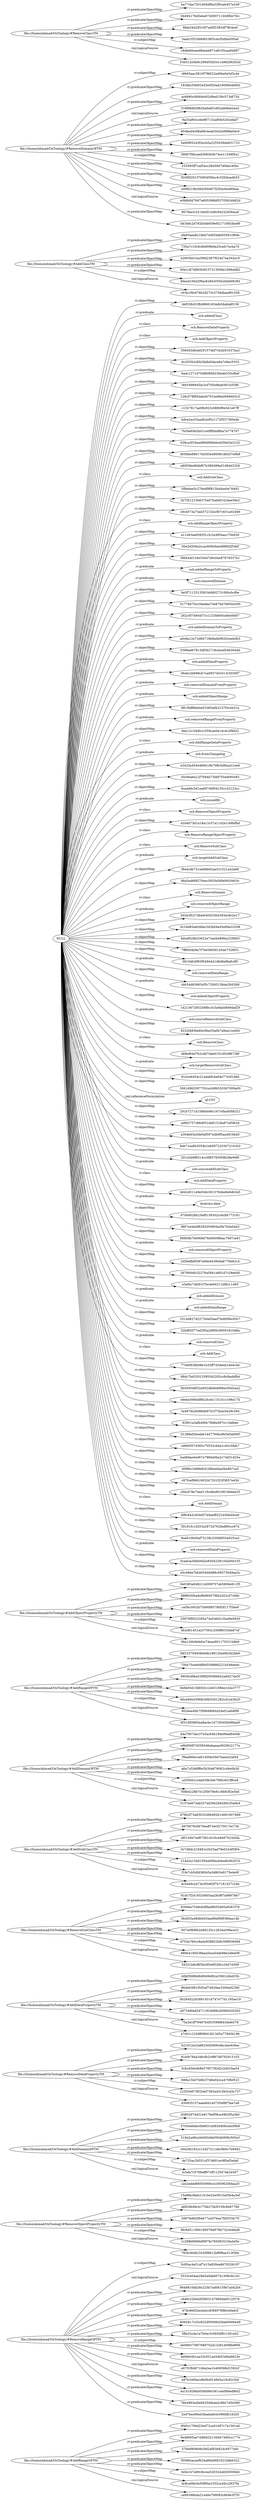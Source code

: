 digraph ar2dtool_diagram { 
rankdir=LR;
size="1501"
	"file:///home/ahmad/OnToology/#AddRangeOPTM" -> "9f45c1706d23ed72ca01d97c7a1581a0" [ label = "rr:predicateObjectMap" ];
	"file:///home/ahmad/OnToology/#AddRangeOPTM" -> "8e48065ae7d4feb2213d4b74d0cc1774" [ label = "rr:predicateObjectMap" ];
	"file:///home/ahmad/OnToology/#AddRangeOPTM" -> "57bfaf808b8e3fd2af93b824c8477a6c" [ label = "rr:predicateObjectMap" ];
	"file:///home/ahmad/OnToology/#AddRangeOPTM" -> "f0589cacaef624a88a0681021b8b0322" [ label = "rr:predicateObjectMap" ];
	"file:///home/ahmad/OnToology/#AddRangeOPTM" -> "3e0e1b7a90c8ccee520342af260508dd" [ label = "rr:predicateObjectMap" ];
	"file:///home/ahmad/OnToology/#AddRangeOPTM" -> "dc8ca0bb3e50f60a1032ca3dcc2937fa" [ label = "rr:subjectMap" ];
	"file:///home/ahmad/OnToology/#AddRangeOPTM" -> "ca99396bda21e46e709093c669e3f7f3" [ label = "rml:logicalSource" ];
	"file:///home/ahmad/OnToology/#RemoveRangeOPTM" -> "5c95ac4a51af7e15a830ea8d76326197" [ label = "rr:subjectMap" ];
	"file:///home/ahmad/OnToology/#RemoveRangeOPTM" -> "3533ce04ae28e5a0ab60741308c9c1d1" [ label = "rml:logicalSource" ];
	"file:///home/ahmad/OnToology/#RemoveRangeOPTM" -> "9849810db26c225b7ad0b159b7a042b4" [ label = "rr:predicateObjectMap" ];
	"file:///home/ahmad/OnToology/#RemoveRangeOPTM" -> "c648c22b0a5f3803147669da0012f376" [ label = "rr:predicateObjectMap" ];
	"file:///home/ahmad/OnToology/#RemoveRangeOPTM" -> "478c8692becbdcc83f4979f8b44fa6cf" [ label = "rr:predicateObjectMap" ];
	"file:///home/ahmad/OnToology/#RemoveRangeOPTM" -> "6092817c25c832d9506643bab0906e49" [ label = "rr:predicateObjectMap" ];
	"file:///home/ahmad/OnToology/#RemoveRangeOPTM" -> "5ffa32cda1a7b0ac3c0b54f6c1281eb2" [ label = "rr:predicateObjectMap" ];
	"file:///home/ahmad/OnToology/#RemoveRangeOPTM" -> "eb089373f07689752d13281d09fbd906" [ label = "rr:subjectMap" ];
	"file:///home/ahmad/OnToology/#RemoveRangeOPTM" -> "4ef46e5b1aa33c031ae5db53d6a8823e" [ label = "rr:predicateObjectMap" ];
	"file:///home/ahmad/OnToology/#RemoveRangeOPTM" -> "e67f1f84871b6a2ea1b406566d1592cf" [ label = "rr:predicateObjectMap" ];
	"file:///home/ahmad/OnToology/#RemoveRangeOPTM" -> "a97b340becdfe0b4f148d3a18c82c5ef" [ label = "rml:logicalSource" ];
	"file:///home/ahmad/OnToology/#RemoveRangeOPTM" -> "4a101839bb058d984361ceb089edf6d2" [ label = "rr:predicateObjectMap" ];
	"file:///home/ahmad/OnToology/#RemoveRangeOPTM" -> "78b4983e4fe943549a4e2c86c7d5d580" [ label = "rr:predicateObjectMap" ];
	"file:///home/ahmad/OnToology/#RemoveRangeOPTM" -> "2e47bec66ed3faabafe3e396bfb1d320" [ label = "rr:predicateObjectMap" ];
	"file:///home/ahmad/OnToology/#RemoveObjectPropertyTM" -> "15e88e38ab2141be32e5915a05b4a3ef" [ label = "rr:predicateObjectMap" ];
	"file:///home/ahmad/OnToology/#RemoveObjectPropertyTM" -> "a8928b9fe3c77bb27fa5f159c6b8779d" [ label = "rr:predicateObjectMap" ];
	"file:///home/ahmad/OnToology/#RemoveObjectPropertyTM" -> "3d67fe8d2fbda77a2d7baa7fd5534c70" [ label = "rr:predicateObjectMap" ];
	"file:///home/ahmad/OnToology/#RemoveObjectPropertyTM" -> "8fc8d5119b0180078d978b732c64fed6" [ label = "rr:predicateObjectMap" ];
	"file:///home/ahmad/OnToology/#RemoveObjectPropertyTM" -> "1c298bf066b9997fa78509251f4a4d5e" [ label = "rr:subjectMap" ];
	"file:///home/ahmad/OnToology/#RemoveObjectPropertyTM" -> "765b36d823430f8812bf9f9ae313f36e" [ label = "rml:logicalSource" ];
	"file:///home/ahmad/OnToology/#AddDomainDPTM" -> "d3802674431e9176ef58ce49b3f5a3b0" [ label = "rr:predicateObjectMap" ];
	"file:///home/ahmad/OnToology/#AddDomainDPTM" -> "5705ed9a6c0b6631dd926d06cedcf9b8" [ label = "rr:predicateObjectMap" ];
	"file:///home/ahmad/OnToology/#AddDomainDPTM" -> "319a2a48ca5d492efa0564b908c505e3" [ label = "rr:predicateObjectMap" ];
	"file:///home/ahmad/OnToology/#AddDomainDPTM" -> "c6420b192cc12d27211dec9b6c7b8462" [ label = "rr:predicateObjectMap" ];
	"file:///home/ahmad/OnToology/#AddDomainDPTM" -> "4e725ac2b551cf37d601ec9f0af3edaf" [ label = "rr:predicateObjectMap" ];
	"file:///home/ahmad/OnToology/#AddDomainDPTM" -> "b3afa7c5768aff97cff112547eb24567" [ label = "rr:subjectMap" ];
	"file:///home/ahmad/OnToology/#AddDomainDPTM" -> "c2a2eddd88505906ce1fd59620bfaa20" [ label = "rml:logicalSource" ];
	"file:///home/ahmad/OnToology/#RemoveDataPropertyTM" -> "b21012a32af623ef2069cdbc4ae4c9ea" [ label = "rr:predicateObjectMap" ];
	"file:///home/ahmad/OnToology/#RemoveDataPropertyTM" -> "81ef478da346cfb2c9f67d8792915103" [ label = "rr:predicateObjectMap" ];
	"file:///home/ahmad/OnToology/#RemoveDataPropertyTM" -> "3cbc45de4b8e578573fcd2c2dd1faa54" [ label = "rr:predicateObjectMap" ];
	"file:///home/ahmad/OnToology/#RemoveDataPropertyTM" -> "688a15b07b6fc3748e042ca470fbf523" [ label = "rr:predicateObjectMap" ];
	"file:///home/ahmad/OnToology/#RemoveDataPropertyTM" -> "21053e87381b4d7363a4310b5cd3c737" [ label = "rr:subjectMap" ];
	"file:///home/ahmad/OnToology/#RemoveDataPropertyTM" -> "d30935157aaeb6d1e07354f6f7faa7a8" [ label = "rml:logicalSource" ];
	"file:///home/ahmad/OnToology/#AddDataPropertyTM" -> "ddbf3fd86d6df406d82a33fd1cbbd33b" [ label = "rr:predicateObjectMap" ];
	"file:///home/ahmad/OnToology/#AddDataPropertyTM" -> "86db83f61f505af74929ae3300e82390" [ label = "rr:predicateObjectMap" ];
	"file:///home/ahmad/OnToology/#AddDataPropertyTM" -> "0b26402263891451d747e77d1195ae19" [ label = "rr:predicateObjectMap" ];
	"file:///home/ahmad/OnToology/#AddDataPropertyTM" -> "e9734fbbd54711924686cd5966200263" [ label = "rr:predicateObjectMap" ];
	"file:///home/ahmad/OnToology/#AddDataPropertyTM" -> "75a3d1ff79497b4f53596f843defe578" [ label = "rr:subjectMap" ];
	"file:///home/ahmad/OnToology/#AddDataPropertyTM" -> "a7c61c123df698d1fd13d5a77845b196" [ label = "rml:logicalSource" ];
	"file:///home/ahmad/OnToology/#RemoveSubClassTM" -> "910c7f2416520605aa28cf87a9997867" [ label = "rr:predicateObjectMap" ];
	"file:///home/ahmad/OnToology/#RemoveSubClassTM" -> "9309ee7548c64f9ad8655d05a9381f76" [ label = "rr:predicateObjectMap" ];
	"file:///home/ahmad/OnToology/#RemoveSubClassTM" -> "f4c833a48db6d34ae8fa96f8366aa1db" [ label = "rr:predicateObjectMap" ];
	"file:///home/ahmad/OnToology/#RemoveSubClassTM" -> "607a0fbf6b2e9d125c12834a59faca31" [ label = "rr:predicateObjectMap" ];
	"file:///home/ahmad/OnToology/#RemoveSubClassTM" -> "d753a760cc8a4e838822b8c599936084" [ label = "rr:predicateObjectMap" ];
	"file:///home/ahmad/OnToology/#RemoveSubClassTM" -> "889e419d538baa5eca54de98e2efee08" [ label = "rr:subjectMap" ];
	"file:///home/ahmad/OnToology/#RemoveSubClassTM" -> "34331b8cf8f3bc95e9f328cc34d7d309" [ label = "rml:logicalSource" ];
	"file:///home/ahmad/OnToology/#AddSubClassTM" -> "d79b2f73a8303249b492614691907689" [ label = "rr:predicateObjectMap" ];
	"file:///home/ahmad/OnToology/#AddSubClassTM" -> "4870076c6676eeff744cf275017ec73b" [ label = "rr:predicateObjectMap" ];
	"file:///home/ahmad/OnToology/#AddSubClassTM" -> "ef0140b7ed87381cb16ce8487023d2fa" [ label = "rr:predicateObjectMap" ];
	"file:///home/ahmad/OnToology/#AddSubClassTM" -> "0c7d84c218481e2b25ad79e01b4f5f04" [ label = "rr:predicateObjectMap" ];
	"file:///home/ahmad/OnToology/#AddSubClassTM" -> "214a2a15dd1594a008acb4eefa362d7d" [ label = "rr:predicateObjectMap" ];
	"file:///home/ahmad/OnToology/#AddSubClassTM" -> "f1fe7cb5dfd380b5a3d863e9175e4e9f" [ label = "rr:subjectMap" ];
	"file:///home/ahmad/OnToology/#AddSubClassTM" -> "4c5d49c2a73e3f3483f7e7181327c24b" [ label = "rml:logicalSource" ];
	"file:///home/ahmad/OnToology/#AddDomainOPTM" -> "d4a7907dec37e5ac64b19de99ad640db" [ label = "rr:predicateObjectMap" ];
	"file:///home/ahmad/OnToology/#AddDomainOPTM" -> "e9b85687d358346abaaaa3620fc2177a" [ label = "rr:predicateObjectMap" ];
	"file:///home/ahmad/OnToology/#AddDomainOPTM" -> "f9eaf60ecce8145f4e59d7baea32af44" [ label = "rr:predicateObjectMap" ];
	"file:///home/ahmad/OnToology/#AddDomainOPTM" -> "a6a7cf2d6ff6e5b30a876062c46e0b3d" [ label = "rr:predicateObjectMap" ];
	"file:///home/ahmad/OnToology/#AddDomainOPTM" -> "a2056d1ccda039b3eb796fc401fffca8" [ label = "rr:predicateObjectMap" ];
	"file:///home/ahmad/OnToology/#AddDomainOPTM" -> "f58b4228b7e12f5678e81c8b63f2e5bd" [ label = "rr:subjectMap" ];
	"file:///home/ahmad/OnToology/#AddDomainOPTM" -> "3137ee673ab257ed39e2b8289c35a6b4" [ label = "rml:logicalSource" ];
	"file:///home/ahmad/OnToology/#AddRangeDPTM" -> "fdf153704938e9db188120a46b3b2bb6" [ label = "rr:predicateObjectMap" ];
	"file:///home/ahmad/OnToology/#AddRangeDPTM" -> "730a75a4e6df9d55088fd221b548de4c" [ label = "rr:predicateObjectMap" ];
	"file:///home/ahmad/OnToology/#AddRangeDPTM" -> "8959cd9ba5399f29506b642a60274e5f" [ label = "rr:predicateObjectMap" ];
	"file:///home/ahmad/OnToology/#AddRangeDPTM" -> "6e9e93d13b65d1c2e63188be1d2e3777" [ label = "rr:predicateObjectMap" ];
	"file:///home/ahmad/OnToology/#AddRangeDPTM" -> "46cd40e43068c56b5261282cd1a43b20" [ label = "rr:predicateObjectMap" ];
	"file:///home/ahmad/OnToology/#AddRangeDPTM" -> "902eee46b75f9848684426ef1a4b8f9f" [ label = "rr:subjectMap" ];
	"file:///home/ahmad/OnToology/#AddRangeDPTM" -> "6f31085865ea8acbc14719345b09bba9" [ label = "rml:logicalSource" ];
	"file:///home/ahmad/OnToology/#AddObjectPropertyTM" -> "0e0385a9482124009707ab5806e811f5" [ label = "rr:predicateObjectMap" ];
	"file:///home/ahmad/OnToology/#AddObjectPropertyTM" -> "88f8030ba4e8b96057f6b2d22c07c68c" [ label = "rr:predicateObjectMap" ];
	"file:///home/ahmad/OnToology/#AddObjectPropertyTM" -> "ca5bc3002b75d00f8578bf3f117f3be9" [ label = "rr:predicateObjectMap" ];
	"file:///home/ahmad/OnToology/#AddObjectPropertyTM" -> "25979f8522285a74a546d1c5a49e0830" [ label = "rr:predicateObjectMap" ];
	"file:///home/ahmad/OnToology/#AddObjectPropertyTM" -> "db2d61451a237562c256f86334fa87ef" [ label = "rr:subjectMap" ];
	"file:///home/ahmad/OnToology/#AddObjectPropertyTM" -> "9ba126b9efefce74eaa901170231b8b0" [ label = "rml:logicalSource" ];
	"NULL" -> "4bf538c01ffc88681634db56a6a8f158" [ label = "rr:objectMap" ];
	"NULL" -> "och:addedClass" [ label = "rr:predicate" ];
	"NULL" -> "och:RemoveDataProperty" [ label = "rr:class" ];
	"NULL" -> "och:AddObjectProperty" [ label = "rr:class" ];
	"NULL" -> "356043dfcdd29157dbf7cb2b91037ba2" [ label = "rr:objectMap" ];
	"NULL" -> "dc2f35b2d0b2fa8a5dace6a7e8ac5553" [ label = "rr:objectMap" ];
	"NULL" -> "6adc1271d704f60856230a4b335cf8ef" [ label = "rr:objectMap" ];
	"NULL" -> "fe91698945bc3cf705e96afc951b55f6" [ label = "rr:objectMap" ];
	"NULL" -> "128c578f85dab4b791be96a0069493c3" [ label = "rr:objectMap" ];
	"NULL" -> "c1327817ae98c923c0880f9e5d1e67ff" [ label = "rr:objectMap" ];
	"NULL" -> "bdce2ec53aadb2ef5c1172f537395ede" [ label = "rr:objectMap" ];
	"NULL" -> "7b54e60b5b01ce0ff0bbf8ba7e778787" [ label = "rr:objectMap" ];
	"NULL" -> "639ca3f16ead96d68bb6e4456d3a3122" [ label = "rr:objectMap" ];
	"NULL" -> "d058be88617d43f3e490081d6207e9b8" [ label = "rr:objectMap" ];
	"NULL" -> "a80f38ed8dbf67b386499a01d9dd3326" [ label = "rr:objectMap" ];
	"NULL" -> "och:AddSubClass" [ label = "rr:class" ];
	"NULL" -> "5f8ebee5c276edf8f815bd4aa0e76492" [ label = "rr:objectMap" ];
	"NULL" -> "d27f21215b8375e07bab6f1424ee39e2" [ label = "rr:objectMap" ];
	"NULL" -> "c9c4073a73ad372152e367c631a02469" [ label = "rr:objectMap" ];
	"NULL" -> "och:AddRangeObjectProperty" [ label = "rr:class" ];
	"NULL" -> "a11e93ae9383f1c3c2e485eacc70b930" [ label = "rr:objectMap" ];
	"NULL" -> "00e2d356a2ccac606e9ae488fd2f54bf" [ label = "rr:objectMap" ];
	"NULL" -> "0f6444f134b33d47d0c0ab87676537b1" [ label = "rr:objectMap" ];
	"NULL" -> "och:addedRangeToProperty" [ label = "rr:predicate" ];
	"NULL" -> "och:removedDomain" [ label = "rr:predicate" ];
	"NULL" -> "6e5f7112513581bbfd0273106bcbcfbe" [ label = "rr:objectMap" ];
	"NULL" -> "51776875e194edea74e676a789544300" [ label = "rr:objectMap" ];
	"NULL" -> "262c0f7494457cc1233b600a4fe49d07" [ label = "rr:objectMap" ];
	"NULL" -> "och:addedDomainToProperty" [ label = "rr:predicate" ];
	"NULL" -> "a0c8a12e72d84718b8adb96262eeb0b3" [ label = "rr:objectMap" ];
	"NULL" -> "0388ad67813df362718cdced546304dd" [ label = "rr:objectMap" ];
	"NULL" -> "och:addedDataProperty" [ label = "rr:predicate" ];
	"NULL" -> "06abc2b698cb7ca093745c013c5030f7" [ label = "rr:objectMap" ];
	"NULL" -> "och:removedDomainFromProperty" [ label = "rr:predicate" ];
	"NULL" -> "och:addedObjectRange" [ label = "rr:predicate" ];
	"NULL" -> "8819bff8bb0a03385a6b2137f3cd431a" [ label = "rr:objectMap" ];
	"NULL" -> "och:removedRangeFromProperty" [ label = "rr:predicate" ];
	"NULL" -> "9ea12c1f44b1c559cae0e14c4c2f9d22" [ label = "rr:objectMap" ];
	"NULL" -> "och:AddRangeDataProperty" [ label = "rr:class" ];
	"NULL" -> "och:fromChangelog" [ label = "rr:predicate" ];
	"NULL" -> "a3433a4544468418b70fb3d9ba2c1ee6" [ label = "rr:objectMap" ];
	"NULL" -> "d5c9da6a12f7694b73fd67f34d095e93" [ label = "rr:objectMap" ];
	"NULL" -> "9cadd6c5d1ea697d0f04155cc32123cc" [ label = "rr:objectMap" ];
	"NULL" -> "och:issuedBy" [ label = "rr:predicate" ];
	"NULL" -> "och:RemoveObjectProperty" [ label = "rr:class" ];
	"NULL" -> "e2d4673d1a18a12c57a1142e1c88dfbd" [ label = "rr:objectMap" ];
	"NULL" -> "och:RemoveRangeObjectProperty" [ label = "rr:class" ];
	"NULL" -> "och:RemoveSubClass" [ label = "rr:class" ];
	"NULL" -> "och:targetAddSubClass" [ label = "rr:predicate" ];
	"NULL" -> "f6e4cdb731eefdfe82ae531521a42a66" [ label = "rr:objectMap" ];
	"NULL" -> "8ba5ed6f9270eec5933e56fe0920403c" [ label = "rr:objectMap" ];
	"NULL" -> "och:RemoveDomain" [ label = "rr:class" ];
	"NULL" -> "och:removedObjectRange" [ label = "rr:predicate" ];
	"NULL" -> "b02b3fc27d6a9c65033b4393ec8c2e17" [ label = "rr:objectMap" ];
	"NULL" -> "0c1bd85ab048ec342b04e45e89a33208" [ label = "rr:objectMap" ];
	"NULL" -> "8dcef028b33622e73ad44896a233f063" [ label = "rr:objectMap" ];
	"NULL" -> "7ff8004b9a7f76e56656145de7528f31" [ label = "rr:objectMap" ];
	"NULL" -> "08104fc6f93f0494441d6d6ef6afcdf0" [ label = "rr:objectMap" ];
	"NULL" -> "och:removedDataRange" [ label = "rr:predicate" ];
	"NULL" -> "cbb54d63663cf5c720d513bbe2fc0268" [ label = "rr:objectMap" ];
	"NULL" -> "och:addedObjectProperty" [ label = "rr:predicate" ];
	"NULL" -> "14213672852408bc3c3a9abb9d9daf29" [ label = "rr:objectMap" ];
	"NULL" -> "och:sourceRemoveSubClass" [ label = "rr:predicate" ];
	"NULL" -> "8232f483be84c9ba35a0b7a9aec1ed0d" [ label = "rr:objectMap" ];
	"NULL" -> "och:RemoveClass" [ label = "rr:class" ];
	"NULL" -> "d68ef64d7b2cdb7dab6101d5c9f6738f" [ label = "rr:objectMap" ];
	"NULL" -> "och:targetRemoveSubClass" [ label = "rr:predicate" ];
	"NULL" -> "91e2e6454c21ada6fc4a64e77e3f1d66" [ label = "rr:objectMap" ];
	"NULL" -> "5061d963597702ca3d9b5203d7009a00" [ label = "rr:objectMap" ];
	"NULL" -> "ql:CSV" [ label = "rml:referenceFormulation" ];
	"NULL" -> "291b7271d159b0a96c167c0ba9588321" [ label = "rr:objectMap" ];
	"NULL" -> "adfd2757c86d051da81318a87cd5fe34" [ label = "rr:objectMap" ];
	"NULL" -> "a304b63a3db0af597a4b9f5aa4816bb0" [ label = "rr:objectMap" ];
	"NULL" -> "9de71aa8b3054b1eb087220307216302" [ label = "rr:objectMap" ];
	"NULL" -> "201d2b9f8314cc0f83783009b38e99f0" [ label = "rr:objectMap" ];
	"NULL" -> "och:sourceAddSubClass" [ label = "rr:predicate" ];
	"NULL" -> "och:AddDataProperty" [ label = "rr:class" ];
	"NULL" -> "4642d511e9e50dc3013764be9e6db3e5" [ label = "rr:objectMap" ];
	"NULL" -> "dcterms:date" [ label = "rr:predicate" ];
	"NULL" -> "d70b9028b23ef8139302cc6c8b773161" [ label = "rr:objectMap" ];
	"NULL" -> "f897a44ddf8282059904a5fe7b0e04d3" [ label = "rr:objectMap" ];
	"NULL" -> "88809b7b6968d76d06098bac7697ce61" [ label = "rr:objectMap" ];
	"NULL" -> "och:removedObjectProperty" [ label = "rr:predicate" ];
	"NULL" -> "2d56efbf0587a9ded4380da6776b82c4" [ label = "rr:objectMap" ];
	"NULL" -> "267900dfc32276a56b1a801d7c28e640" [ label = "rr:objectMap" ];
	"NULL" -> "e3af4c74fc91f7bc4e94311bf6c11495" [ label = "rr:objectMap" ];
	"NULL" -> "och:addedDomain" [ label = "rr:predicate" ];
	"NULL" -> "och:addedDataRange" [ label = "rr:predicate" ];
	"NULL" -> "2514d827d227344d3ead7bd999bc93c7" [ label = "rr:objectMap" ];
	"NULL" -> "32bf85077ed295a26f00c06591810d8a" [ label = "rr:objectMap" ];
	"NULL" -> "och:removedClass" [ label = "rr:predicate" ];
	"NULL" -> "och:AddClass" [ label = "rr:class" ];
	"NULL" -> "77d40638b08e1b33ff7d3deeb1eb4c4d" [ label = "rr:objectMap" ];
	"NULL" -> "68dc7bd320133955d3202cc9c8addfb4" [ label = "rr:objectMap" ];
	"NULL" -> "5b459548f32a902dbb6d968ec00d2aa2" [ label = "rr:objectMap" ];
	"NULL" -> "e9ebe366bdf6b24cdc115141c198d17d" [ label = "rr:objectMap" ];
	"NULL" -> "3a497fe26086db97d1f75bdc0e28c594" [ label = "rr:objectMap" ];
	"NULL" -> "63901a3afb4f4fc78d6e497e11fafeee" [ label = "rr:objectMap" ];
	"NULL" -> "01386ef3beda61447794bc9b5d5a690f" [ label = "rr:objectMap" ];
	"NULL" -> "cd660f374565c70532cb4a1c4416fab7" [ label = "rr:objectMap" ];
	"NULL" -> "badb6ae4ed67a788da0ba2c74d31d25a" [ label = "rr:objectMap" ];
	"NULL" -> "00f96c3498efc61fd6eebba0be807ca5" [ label = "rr:objectMap" ];
	"NULL" -> "c87fcef9661905347201f23f3857e45d" [ label = "rr:objectMap" ];
	"NULL" -> "c84cd78e74ad119cd6a9016619ebde25" [ label = "rr:objectMap" ];
	"NULL" -> "och:AddDomain" [ label = "rr:class" ];
	"NULL" -> "bf8c842c404d57e4aef822245bbd4ca0" [ label = "rr:objectMap" ];
	"NULL" -> "59191fc1d203a2872d762fad89ccc67d" [ label = "rr:objectMap" ];
	"NULL" -> "8aa610b00af73138c330fd855a925ca2" [ label = "rr:objectMap" ];
	"NULL" -> "och:removedDataProperty" [ label = "rr:predicate" ];
	"NULL" -> "0cadcac0db00d2e8304238150a00d155" [ label = "rr:objectMap" ];
	"NULL" -> "e5c496a7bb405446d88c09573049aa3c" [ label = "rr:objectMap" ];
	"file:///home/ahmad/OnToology/#AddClassTM" -> "efa93aea8218eb744654db05581cf69e" [ label = "rr:predicateObjectMap" ];
	"file:///home/ahmad/OnToology/#AddClassTM" -> "735a7c10c6c6b809b9a25cefc7ecba70" [ label = "rr:predicateObjectMap" ];
	"file:///home/ahmad/OnToology/#AddClassTM" -> "b2605b01ba39f42387f024e7ee292a16" [ label = "rr:predicateObjectMap" ];
	"file:///home/ahmad/OnToology/#AddClassTM" -> "60e1c87489304f157213008e1896dd82" [ label = "rr:predicateObjectMap" ];
	"file:///home/ahmad/OnToology/#AddClassTM" -> "9dea410bd2f9ac6284c055b2bbb6828d" [ label = "rr:subjectMap" ];
	"file:///home/ahmad/OnToology/#AddClassTM" -> "c03b1f9c676b3d273c3756dbaef91058" [ label = "rml:logicalSource" ];
	"file:///home/ahmad/OnToology/#RemoveDomainOPTM" -> "c8665aac3810f7f6622ad66a0e3d5c4e" [ label = "rr:subjectMap" ];
	"file:///home/ahmad/OnToology/#RemoveDomainOPTM" -> "183dbc59d92425e0f20ad18099d4fd0d" [ label = "rr:predicateObjectMap" ];
	"file:///home/ahmad/OnToology/#RemoveDomainOPTM" -> "ac6890cf4f4bb402d9ed156c573df72d" [ label = "rr:predicateObjectMap" ];
	"file:///home/ahmad/OnToology/#RemoveDomainOPTM" -> "f14f98d928826a6ebf1d92ab68ab2ea2" [ label = "rml:logicalSource" ];
	"file:///home/ahmad/OnToology/#RemoveDomainOPTM" -> "9a33af65cc6e987132af0fe5202e6af7" [ label = "rr:predicateObjectMap" ];
	"file:///home/ahmad/OnToology/#RemoveDomainOPTM" -> "604bed4c98a68c4eab3442e998fa0dc6" [ label = "rr:predicateObjectMap" ];
	"file:///home/ahmad/OnToology/#RemoveDomainOPTM" -> "5a90f05243f2ecb5a2255439de831723" [ label = "rr:predicateObjectMap" ];
	"file:///home/ahmad/OnToology/#RemoveDomainOPTM" -> "6fd87f5bcaed3683b5b74ce11546f5a1" [ label = "rr:predicateObjectMap" ];
	"file:///home/ahmad/OnToology/#RemoveDomainOPTM" -> "253585ff7caf54cc28e59d7d0bbc40bc" [ label = "rr:subjectMap" ];
	"file:///home/ahmad/OnToology/#RemoveDomainOPTM" -> "9249020137b954f38ac4c32fcbaa4b53" [ label = "rr:predicateObjectMap" ];
	"file:///home/ahmad/OnToology/#RemoveDomainOPTM" -> "e098219fc084569467f2f5dc9ea90bea" [ label = "rr:predicateObjectMap" ];
	"file:///home/ahmad/OnToology/#RemoveDomainOPTM" -> "e0b8b0d76d7a605596bf0370563d482d" [ label = "rr:predicateObjectMap" ];
	"file:///home/ahmad/OnToology/#RemoveDomainOPTM" -> "967fda3c3216e0f1449c94232458acaf" [ label = "rml:logicalSource" ];
	"file:///home/ahmad/OnToology/#RemoveDomainOPTM" -> "d4348c2d792b5eb939e921710f43be89" [ label = "rr:predicateObjectMap" ];
	"file:///home/ahmad/OnToology/#RemoveClassTM" -> "ba77cba7501404df9a33f0cab457e249" [ label = "rr:predicateObjectMap" ];
	"file:///home/ahmad/OnToology/#RemoveClassTM" -> "04494176d5ebe074000711049fbb7fcc" [ label = "rr:predicateObjectMap" ];
	"file:///home/ahmad/OnToology/#RemoveClassTM" -> "8bfa34d28516f7ad0f2383df7ffc4eef" [ label = "rr:predicateObjectMap" ];
	"file:///home/ahmad/OnToology/#RemoveClassTM" -> "3aad1f55389d6538f3c4cf5dfda595a0" [ label = "rr:predicateObjectMap" ];
	"file:///home/ahmad/OnToology/#RemoveClassTM" -> "c8dfa66eeed8deeb871e8105caa94897" [ label = "rr:subjectMap" ];
	"file:///home/ahmad/OnToology/#RemoveClassTM" -> "53d312e5b9c296d55d341c498296202d" [ label = "rml:logicalSource" ];

}
